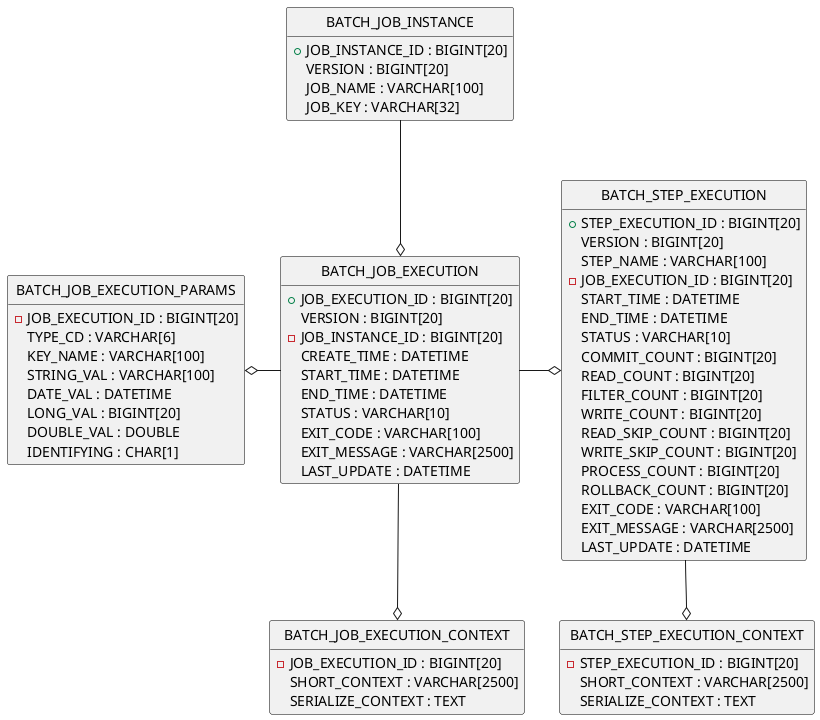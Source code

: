 @startuml

hide class circle
hide empty methods

class BATCH_JOB_INSTANCE {
  + JOB_INSTANCE_ID : BIGINT[20]
  VERSION : BIGINT[20]
  JOB_NAME : VARCHAR[100]
  JOB_KEY : VARCHAR[32]
}

class BATCH_JOB_EXECUTION {
  + JOB_EXECUTION_ID : BIGINT[20]
  VERSION : BIGINT[20]
  - JOB_INSTANCE_ID : BIGINT[20]
  CREATE_TIME : DATETIME
  START_TIME : DATETIME
  END_TIME : DATETIME
  STATUS : VARCHAR[10]
  EXIT_CODE : VARCHAR[100]
  EXIT_MESSAGE : VARCHAR[2500]
  LAST_UPDATE : DATETIME
}

class BATCH_JOB_EXECUTION_PARAMS {
  - JOB_EXECUTION_ID : BIGINT[20]
  TYPE_CD : VARCHAR[6]
  KEY_NAME : VARCHAR[100]
  STRING_VAL : VARCHAR[100]
  DATE_VAL : DATETIME
  LONG_VAL : BIGINT[20]
  DOUBLE_VAL : DOUBLE
  IDENTIFYING : CHAR[1]
}
class BATCH_JOB_EXECUTION_CONTEXT {
  - JOB_EXECUTION_ID : BIGINT[20]
  SHORT_CONTEXT : VARCHAR[2500]
  SERIALIZE_CONTEXT : TEXT
}

class BATCH_STEP_EXECUTION {
  + STEP_EXECUTION_ID : BIGINT[20]
  VERSION : BIGINT[20]
  STEP_NAME : VARCHAR[100]
  - JOB_EXECUTION_ID : BIGINT[20]
  START_TIME : DATETIME
  END_TIME : DATETIME
  STATUS : VARCHAR[10]
  COMMIT_COUNT : BIGINT[20]
  READ_COUNT : BIGINT[20]
  FILTER_COUNT : BIGINT[20]
  WRITE_COUNT : BIGINT[20]
  READ_SKIP_COUNT : BIGINT[20]
  WRITE_SKIP_COUNT : BIGINT[20]
  PROCESS_COUNT : BIGINT[20]
  ROLLBACK_COUNT : BIGINT[20]
  EXIT_CODE : VARCHAR[100]
  EXIT_MESSAGE : VARCHAR[2500]
  LAST_UPDATE : DATETIME
}

class BATCH_STEP_EXECUTION_CONTEXT {
  - STEP_EXECUTION_ID : BIGINT[20]
  SHORT_CONTEXT : VARCHAR[2500]
  SERIALIZE_CONTEXT : TEXT
}


BATCH_JOB_INSTANCE --o BATCH_JOB_EXECUTION
BATCH_JOB_EXECUTION -left-o BATCH_JOB_EXECUTION_PARAMS
BATCH_JOB_EXECUTION --o BATCH_JOB_EXECUTION_CONTEXT
BATCH_JOB_EXECUTION -right-o BATCH_STEP_EXECUTION
BATCH_STEP_EXECUTION --o BATCH_STEP_EXECUTION_CONTEXT

'Set styles such as format and color of each figure
skinparam Note {
  BackgroundColor #b1f8fa
  BorderColor black
}

skinparam Class {
  BorderColor black
  ArrowColor black
}

skinparam Sequence {
  BorderColor black
  ActorBorderColor black
  ArrowColor black
  LifeLineBorderColor black
  BoxLineColor black
  ParticipantBorderColor black
}

skinparam componentStyle uml2

skinparam Component {
  BorderColor black
  ArrowColor black
}

skinparam Interface {
  BorderColor black
  ArrowColor black
}

@enduml
